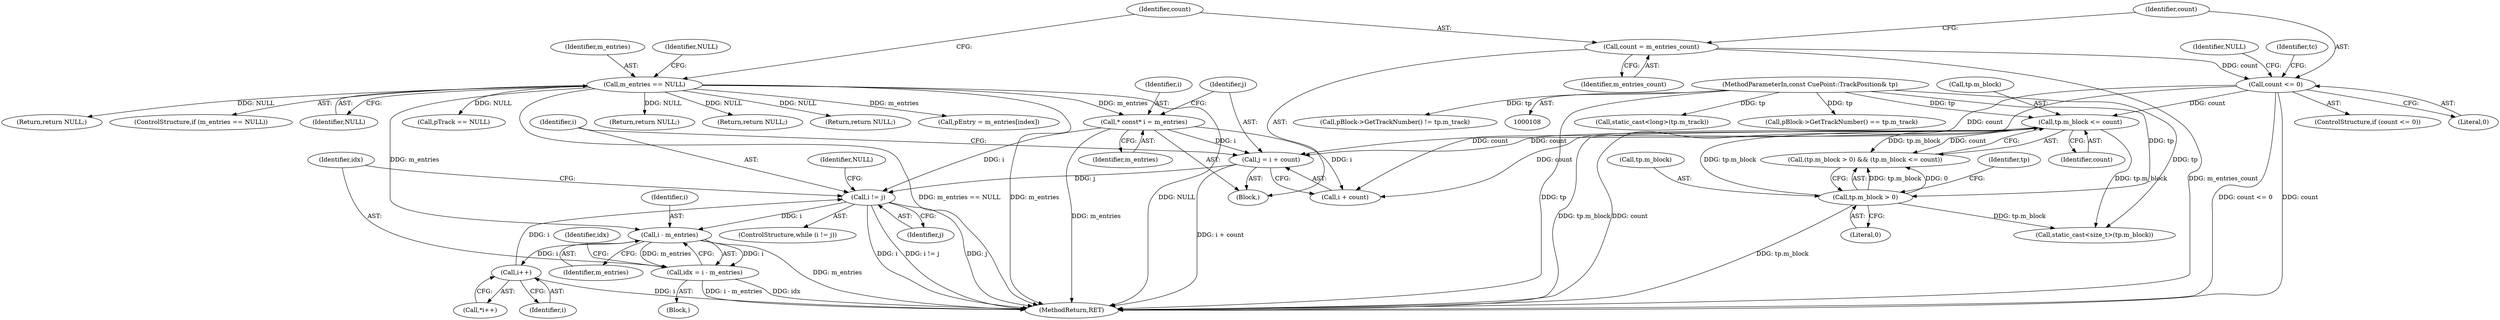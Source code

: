 digraph "1_Android_04839626ed859623901ebd3a5fd483982186b59d_78@integer" {
"1000195" [label="(Call,j = i + count)"];
"1000192" [label="(Call,* const* i = m_entries)"];
"1000116" [label="(Call,m_entries == NULL)"];
"1000126" [label="(Call,count <= 0)"];
"1000122" [label="(Call,count = m_entries_count)"];
"1000142" [label="(Call,tp.m_block <= count)"];
"1000137" [label="(Call,tp.m_block > 0)"];
"1000110" [label="(MethodParameterIn,const CuePoint::TrackPosition& tp)"];
"1000201" [label="(Call,i != j)"];
"1000208" [label="(Call,i - m_entries)"];
"1000206" [label="(Call,idx = i - m_entries)"];
"1000215" [label="(Call,i++)"];
"1000204" [label="(Block,)"];
"1000197" [label="(Call,i + count)"];
"1000125" [label="(ControlStructure,if (count <= 0))"];
"1000138" [label="(Call,tp.m_block)"];
"1000210" [label="(Identifier,m_entries)"];
"1000302" [label="(MethodReturn,RET)"];
"1000203" [label="(Identifier,j)"];
"1000195" [label="(Call,j = i + count)"];
"1000141" [label="(Literal,0)"];
"1000262" [label="(Call,static_cast<long>(tp.m_track))"];
"1000201" [label="(Call,i != j)"];
"1000202" [label="(Identifier,i)"];
"1000193" [label="(Identifier,i)"];
"1000216" [label="(Identifier,i)"];
"1000194" [label="(Identifier,m_entries)"];
"1000123" [label="(Identifier,count)"];
"1000122" [label="(Call,count = m_entries_count)"];
"1000146" [label="(Identifier,count)"];
"1000272" [label="(Call,pTrack == NULL)"];
"1000127" [label="(Identifier,count)"];
"1000300" [label="(Return,return NULL;)"];
"1000136" [label="(Call,(tp.m_block > 0) && (tp.m_block <= count))"];
"1000144" [label="(Identifier,tp)"];
"1000179" [label="(Call,pBlock->GetTrackNumber() == tp.m_track)"];
"1000228" [label="(Call,pBlock->GetTrackNumber() != tp.m_track)"];
"1000200" [label="(ControlStructure,while (i != j))"];
"1000214" [label="(Call,*i++)"];
"1000209" [label="(Identifier,i)"];
"1000207" [label="(Identifier,idx)"];
"1000151" [label="(Call,static_cast<size_t>(tp.m_block))"];
"1000129" [label="(Return,return NULL;)"];
"1000110" [label="(MethodParameterIn,const CuePoint::TrackPosition& tp)"];
"1000126" [label="(Call,count <= 0)"];
"1000119" [label="(Return,return NULL;)"];
"1000124" [label="(Identifier,m_entries_count)"];
"1000192" [label="(Call,* const* i = m_entries)"];
"1000162" [label="(Call,pEntry = m_entries[index])"];
"1000211" [label="(Identifier,idx)"];
"1000117" [label="(Identifier,m_entries)"];
"1000142" [label="(Call,tp.m_block <= count)"];
"1000252" [label="(Return,return NULL;)"];
"1000120" [label="(Identifier,NULL)"];
"1000130" [label="(Identifier,NULL)"];
"1000301" [label="(Identifier,NULL)"];
"1000206" [label="(Call,idx = i - m_entries)"];
"1000115" [label="(ControlStructure,if (m_entries == NULL))"];
"1000143" [label="(Call,tp.m_block)"];
"1000116" [label="(Call,m_entries == NULL)"];
"1000208" [label="(Call,i - m_entries)"];
"1000133" [label="(Identifier,tc)"];
"1000128" [label="(Literal,0)"];
"1000215" [label="(Call,i++)"];
"1000111" [label="(Block,)"];
"1000118" [label="(Identifier,NULL)"];
"1000137" [label="(Call,tp.m_block > 0)"];
"1000196" [label="(Identifier,j)"];
"1000195" -> "1000111"  [label="AST: "];
"1000195" -> "1000197"  [label="CFG: "];
"1000196" -> "1000195"  [label="AST: "];
"1000197" -> "1000195"  [label="AST: "];
"1000202" -> "1000195"  [label="CFG: "];
"1000195" -> "1000302"  [label="DDG: i + count"];
"1000192" -> "1000195"  [label="DDG: i"];
"1000126" -> "1000195"  [label="DDG: count"];
"1000142" -> "1000195"  [label="DDG: count"];
"1000195" -> "1000201"  [label="DDG: j"];
"1000192" -> "1000111"  [label="AST: "];
"1000192" -> "1000194"  [label="CFG: "];
"1000193" -> "1000192"  [label="AST: "];
"1000194" -> "1000192"  [label="AST: "];
"1000196" -> "1000192"  [label="CFG: "];
"1000192" -> "1000302"  [label="DDG: m_entries"];
"1000116" -> "1000192"  [label="DDG: m_entries"];
"1000192" -> "1000197"  [label="DDG: i"];
"1000192" -> "1000201"  [label="DDG: i"];
"1000116" -> "1000115"  [label="AST: "];
"1000116" -> "1000118"  [label="CFG: "];
"1000117" -> "1000116"  [label="AST: "];
"1000118" -> "1000116"  [label="AST: "];
"1000120" -> "1000116"  [label="CFG: "];
"1000123" -> "1000116"  [label="CFG: "];
"1000116" -> "1000302"  [label="DDG: m_entries"];
"1000116" -> "1000302"  [label="DDG: NULL"];
"1000116" -> "1000302"  [label="DDG: m_entries == NULL"];
"1000116" -> "1000119"  [label="DDG: NULL"];
"1000116" -> "1000129"  [label="DDG: NULL"];
"1000116" -> "1000162"  [label="DDG: m_entries"];
"1000116" -> "1000208"  [label="DDG: m_entries"];
"1000116" -> "1000252"  [label="DDG: NULL"];
"1000116" -> "1000272"  [label="DDG: NULL"];
"1000116" -> "1000300"  [label="DDG: NULL"];
"1000126" -> "1000125"  [label="AST: "];
"1000126" -> "1000128"  [label="CFG: "];
"1000127" -> "1000126"  [label="AST: "];
"1000128" -> "1000126"  [label="AST: "];
"1000130" -> "1000126"  [label="CFG: "];
"1000133" -> "1000126"  [label="CFG: "];
"1000126" -> "1000302"  [label="DDG: count <= 0"];
"1000126" -> "1000302"  [label="DDG: count"];
"1000122" -> "1000126"  [label="DDG: count"];
"1000126" -> "1000142"  [label="DDG: count"];
"1000126" -> "1000197"  [label="DDG: count"];
"1000122" -> "1000111"  [label="AST: "];
"1000122" -> "1000124"  [label="CFG: "];
"1000123" -> "1000122"  [label="AST: "];
"1000124" -> "1000122"  [label="AST: "];
"1000127" -> "1000122"  [label="CFG: "];
"1000122" -> "1000302"  [label="DDG: m_entries_count"];
"1000142" -> "1000136"  [label="AST: "];
"1000142" -> "1000146"  [label="CFG: "];
"1000143" -> "1000142"  [label="AST: "];
"1000146" -> "1000142"  [label="AST: "];
"1000136" -> "1000142"  [label="CFG: "];
"1000142" -> "1000302"  [label="DDG: tp.m_block"];
"1000142" -> "1000302"  [label="DDG: count"];
"1000142" -> "1000136"  [label="DDG: tp.m_block"];
"1000142" -> "1000136"  [label="DDG: count"];
"1000137" -> "1000142"  [label="DDG: tp.m_block"];
"1000110" -> "1000142"  [label="DDG: tp"];
"1000142" -> "1000151"  [label="DDG: tp.m_block"];
"1000142" -> "1000197"  [label="DDG: count"];
"1000137" -> "1000136"  [label="AST: "];
"1000137" -> "1000141"  [label="CFG: "];
"1000138" -> "1000137"  [label="AST: "];
"1000141" -> "1000137"  [label="AST: "];
"1000144" -> "1000137"  [label="CFG: "];
"1000136" -> "1000137"  [label="CFG: "];
"1000137" -> "1000302"  [label="DDG: tp.m_block"];
"1000137" -> "1000136"  [label="DDG: tp.m_block"];
"1000137" -> "1000136"  [label="DDG: 0"];
"1000110" -> "1000137"  [label="DDG: tp"];
"1000137" -> "1000151"  [label="DDG: tp.m_block"];
"1000110" -> "1000108"  [label="AST: "];
"1000110" -> "1000302"  [label="DDG: tp"];
"1000110" -> "1000151"  [label="DDG: tp"];
"1000110" -> "1000179"  [label="DDG: tp"];
"1000110" -> "1000228"  [label="DDG: tp"];
"1000110" -> "1000262"  [label="DDG: tp"];
"1000201" -> "1000200"  [label="AST: "];
"1000201" -> "1000203"  [label="CFG: "];
"1000202" -> "1000201"  [label="AST: "];
"1000203" -> "1000201"  [label="AST: "];
"1000207" -> "1000201"  [label="CFG: "];
"1000301" -> "1000201"  [label="CFG: "];
"1000201" -> "1000302"  [label="DDG: i != j"];
"1000201" -> "1000302"  [label="DDG: j"];
"1000201" -> "1000302"  [label="DDG: i"];
"1000215" -> "1000201"  [label="DDG: i"];
"1000201" -> "1000208"  [label="DDG: i"];
"1000208" -> "1000206"  [label="AST: "];
"1000208" -> "1000210"  [label="CFG: "];
"1000209" -> "1000208"  [label="AST: "];
"1000210" -> "1000208"  [label="AST: "];
"1000206" -> "1000208"  [label="CFG: "];
"1000208" -> "1000302"  [label="DDG: m_entries"];
"1000208" -> "1000206"  [label="DDG: i"];
"1000208" -> "1000206"  [label="DDG: m_entries"];
"1000208" -> "1000215"  [label="DDG: i"];
"1000206" -> "1000204"  [label="AST: "];
"1000207" -> "1000206"  [label="AST: "];
"1000211" -> "1000206"  [label="CFG: "];
"1000206" -> "1000302"  [label="DDG: i - m_entries"];
"1000206" -> "1000302"  [label="DDG: idx"];
"1000215" -> "1000214"  [label="AST: "];
"1000215" -> "1000216"  [label="CFG: "];
"1000216" -> "1000215"  [label="AST: "];
"1000214" -> "1000215"  [label="CFG: "];
"1000215" -> "1000302"  [label="DDG: i"];
}
